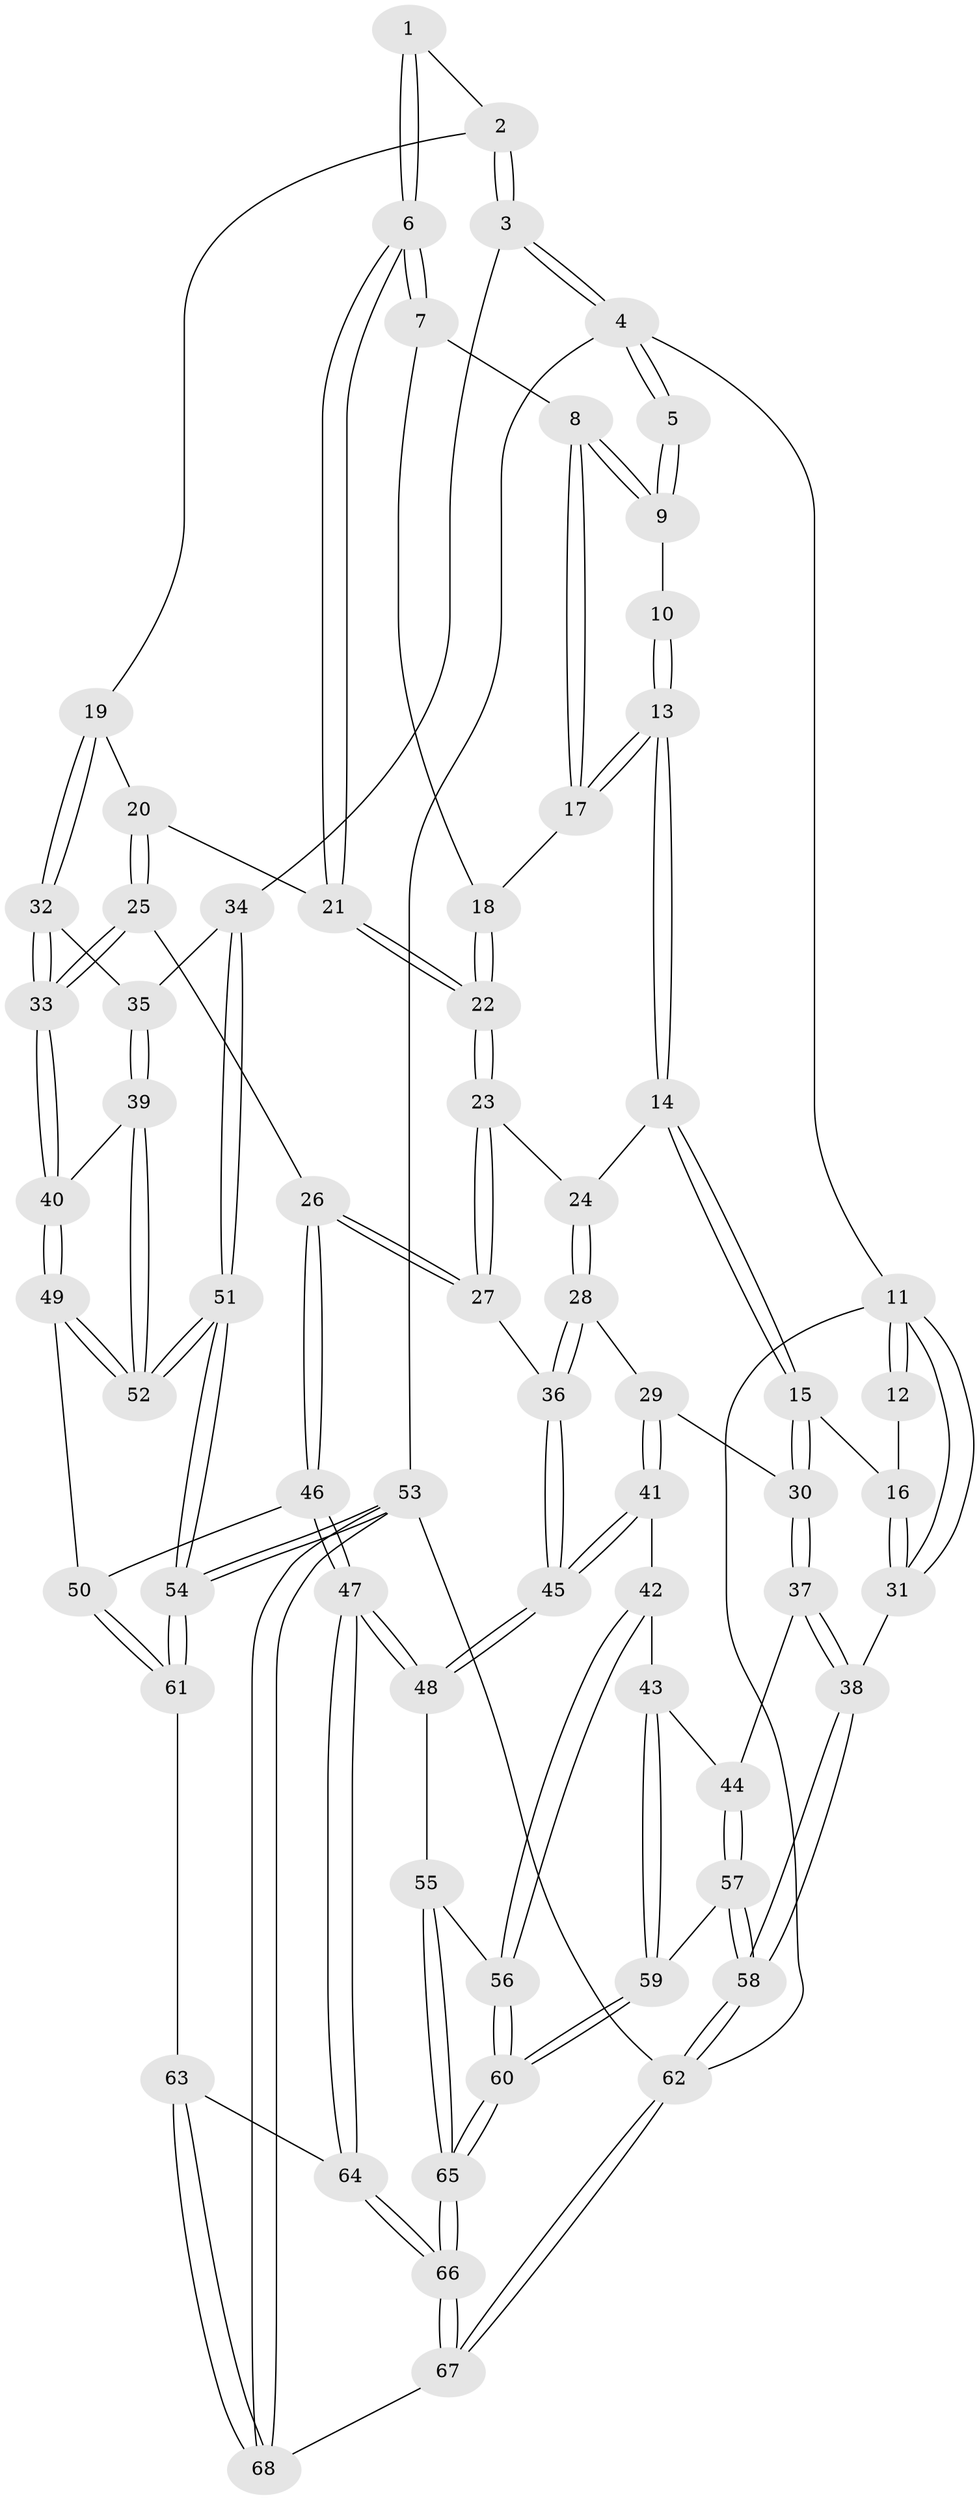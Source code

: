 // coarse degree distribution, {5: 0.2962962962962963, 6: 0.18518518518518517, 3: 0.14814814814814814, 4: 0.3333333333333333, 2: 0.037037037037037035}
// Generated by graph-tools (version 1.1) at 2025/21/03/04/25 18:21:42]
// undirected, 68 vertices, 167 edges
graph export_dot {
graph [start="1"]
  node [color=gray90,style=filled];
  1 [pos="+0.6379195818050208+0"];
  2 [pos="+0.7611503378863624+0.11750581704121646"];
  3 [pos="+1+0"];
  4 [pos="+1+0"];
  5 [pos="+0.6170361545864036+0"];
  6 [pos="+0.5857163029128345+0.21642583132980053"];
  7 [pos="+0.45722147700418275+0.10357542711780605"];
  8 [pos="+0.4330515136220039+0.07242826375290067"];
  9 [pos="+0.40929402694463185+0"];
  10 [pos="+0.3471726545794873+0"];
  11 [pos="+0+0"];
  12 [pos="+0.21475024532966153+0"];
  13 [pos="+0.25920363020265214+0.24080478480372575"];
  14 [pos="+0.247143577996191+0.249131136022282"];
  15 [pos="+0.18152295403183247+0.26251736053953295"];
  16 [pos="+0.11304148601075517+0.22131263932263295"];
  17 [pos="+0.33490799335806465+0.21488389854795065"];
  18 [pos="+0.43710592177929125+0.25872085355146063"];
  19 [pos="+0.7464263227873524+0.24283802069475613"];
  20 [pos="+0.6611819337584975+0.2453606253563652"];
  21 [pos="+0.5886124972082686+0.22300833945750984"];
  22 [pos="+0.4886875120242908+0.30010318886227577"];
  23 [pos="+0.48242259365938106+0.32323895377628253"];
  24 [pos="+0.3407455463495459+0.33521820757204246"];
  25 [pos="+0.5830728468657208+0.4823743404650122"];
  26 [pos="+0.5326463795292117+0.4844906999342837"];
  27 [pos="+0.4929762139692717+0.4629745477926738"];
  28 [pos="+0.36183812186293607+0.45181503342532325"];
  29 [pos="+0.2658058086558859+0.4775728973776536"];
  30 [pos="+0.19468099826650329+0.4467494803927977"];
  31 [pos="+0+0.25481203437712285"];
  32 [pos="+0.8528178060057239+0.33300781536867297"];
  33 [pos="+0.6628776510007163+0.506101727201012"];
  34 [pos="+1+0.3422588123314264"];
  35 [pos="+0.9467929116540967+0.3515510139265572"];
  36 [pos="+0.4549931728972709+0.47254926133900393"];
  37 [pos="+0.05224641609388714+0.5661513233346751"];
  38 [pos="+0+0.5181749187613879"];
  39 [pos="+0.8230765064289379+0.5852362580025545"];
  40 [pos="+0.711010165384273+0.6064690784592085"];
  41 [pos="+0.2985972910956011+0.6063563052283365"];
  42 [pos="+0.19828597456206282+0.6485072062877454"];
  43 [pos="+0.10714883629875359+0.6251973858269049"];
  44 [pos="+0.07183493291373601+0.5935185626862601"];
  45 [pos="+0.35768005404998104+0.6399205631823213"];
  46 [pos="+0.5064323741888495+0.7338728412648658"];
  47 [pos="+0.4696361249328408+0.7789522222898061"];
  48 [pos="+0.4110896678993684+0.7517111123025058"];
  49 [pos="+0.7024363533812823+0.6484772279313773"];
  50 [pos="+0.6932573026943655+0.6612172973618791"];
  51 [pos="+1+0.9280339421169946"];
  52 [pos="+1+0.922941558007686"];
  53 [pos="+1+1"];
  54 [pos="+1+0.9898695939093586"];
  55 [pos="+0.3898108364731315+0.756967388484998"];
  56 [pos="+0.2307133160038745+0.7135029804789819"];
  57 [pos="+0.00742881509151948+0.8556190886650273"];
  58 [pos="+0+0.9321766332396587"];
  59 [pos="+0.1484533312363295+0.8664360379190542"];
  60 [pos="+0.15187632034450077+0.8682720611954875"];
  61 [pos="+0.7237520867993684+0.8204627963211925"];
  62 [pos="+0+1"];
  63 [pos="+0.5376914089813966+0.8981958452522257"];
  64 [pos="+0.48229561329279846+0.8161408935196397"];
  65 [pos="+0.16890559343026584+0.8839177287789379"];
  66 [pos="+0.21402099466986454+1"];
  67 [pos="+0.22718519772988796+1"];
  68 [pos="+0.5713429477383757+1"];
  1 -- 2;
  1 -- 6;
  1 -- 6;
  2 -- 3;
  2 -- 3;
  2 -- 19;
  3 -- 4;
  3 -- 4;
  3 -- 34;
  4 -- 5;
  4 -- 5;
  4 -- 11;
  4 -- 53;
  5 -- 9;
  5 -- 9;
  6 -- 7;
  6 -- 7;
  6 -- 21;
  6 -- 21;
  7 -- 8;
  7 -- 18;
  8 -- 9;
  8 -- 9;
  8 -- 17;
  8 -- 17;
  9 -- 10;
  10 -- 13;
  10 -- 13;
  11 -- 12;
  11 -- 12;
  11 -- 31;
  11 -- 31;
  11 -- 62;
  12 -- 16;
  13 -- 14;
  13 -- 14;
  13 -- 17;
  13 -- 17;
  14 -- 15;
  14 -- 15;
  14 -- 24;
  15 -- 16;
  15 -- 30;
  15 -- 30;
  16 -- 31;
  16 -- 31;
  17 -- 18;
  18 -- 22;
  18 -- 22;
  19 -- 20;
  19 -- 32;
  19 -- 32;
  20 -- 21;
  20 -- 25;
  20 -- 25;
  21 -- 22;
  21 -- 22;
  22 -- 23;
  22 -- 23;
  23 -- 24;
  23 -- 27;
  23 -- 27;
  24 -- 28;
  24 -- 28;
  25 -- 26;
  25 -- 33;
  25 -- 33;
  26 -- 27;
  26 -- 27;
  26 -- 46;
  26 -- 46;
  27 -- 36;
  28 -- 29;
  28 -- 36;
  28 -- 36;
  29 -- 30;
  29 -- 41;
  29 -- 41;
  30 -- 37;
  30 -- 37;
  31 -- 38;
  32 -- 33;
  32 -- 33;
  32 -- 35;
  33 -- 40;
  33 -- 40;
  34 -- 35;
  34 -- 51;
  34 -- 51;
  35 -- 39;
  35 -- 39;
  36 -- 45;
  36 -- 45;
  37 -- 38;
  37 -- 38;
  37 -- 44;
  38 -- 58;
  38 -- 58;
  39 -- 40;
  39 -- 52;
  39 -- 52;
  40 -- 49;
  40 -- 49;
  41 -- 42;
  41 -- 45;
  41 -- 45;
  42 -- 43;
  42 -- 56;
  42 -- 56;
  43 -- 44;
  43 -- 59;
  43 -- 59;
  44 -- 57;
  44 -- 57;
  45 -- 48;
  45 -- 48;
  46 -- 47;
  46 -- 47;
  46 -- 50;
  47 -- 48;
  47 -- 48;
  47 -- 64;
  47 -- 64;
  48 -- 55;
  49 -- 50;
  49 -- 52;
  49 -- 52;
  50 -- 61;
  50 -- 61;
  51 -- 52;
  51 -- 52;
  51 -- 54;
  51 -- 54;
  53 -- 54;
  53 -- 54;
  53 -- 68;
  53 -- 68;
  53 -- 62;
  54 -- 61;
  54 -- 61;
  55 -- 56;
  55 -- 65;
  55 -- 65;
  56 -- 60;
  56 -- 60;
  57 -- 58;
  57 -- 58;
  57 -- 59;
  58 -- 62;
  58 -- 62;
  59 -- 60;
  59 -- 60;
  60 -- 65;
  60 -- 65;
  61 -- 63;
  62 -- 67;
  62 -- 67;
  63 -- 64;
  63 -- 68;
  63 -- 68;
  64 -- 66;
  64 -- 66;
  65 -- 66;
  65 -- 66;
  66 -- 67;
  66 -- 67;
  67 -- 68;
}
